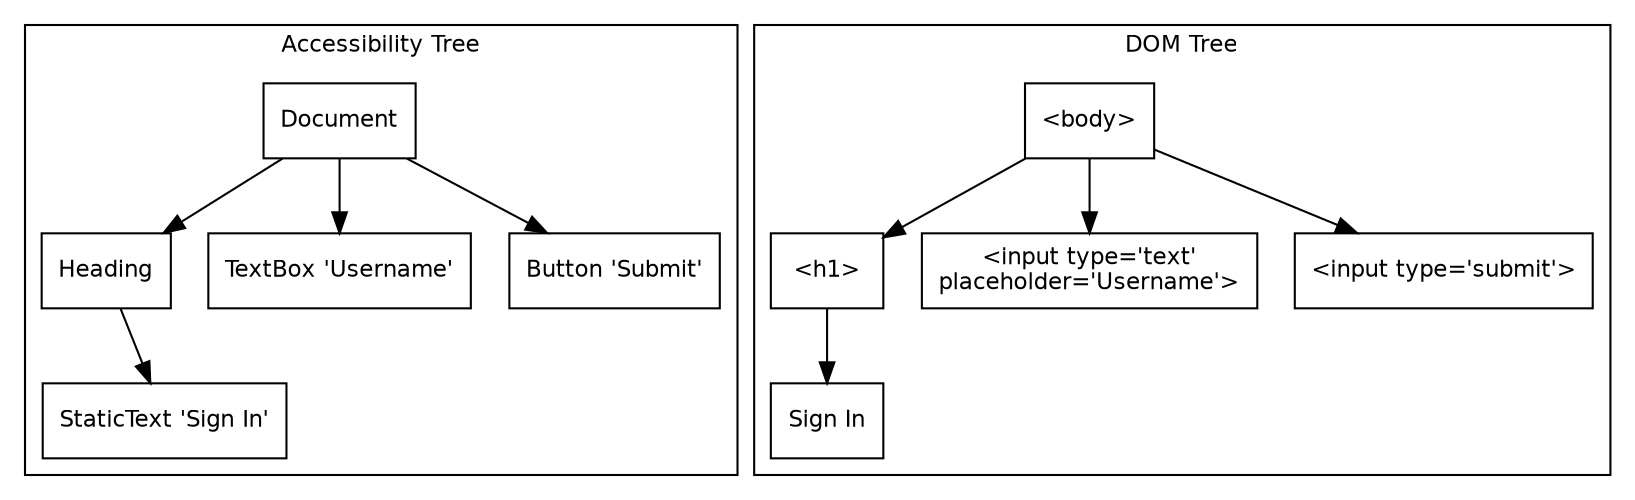 digraph graphname {
    graph [fontname = "helvetica", fontsize=11];
    node [shape="box", fontname = "helvetica", fontsize=11];

    subgraph cluster_ax_tree {
        label = "Accessibility Tree";
		
        a [label="Document"];
        a -> b;
        b [label="Heading"];
	b -> c;
	c [label="StaticText 'Sign In'"];
	a -> d;
	d [label="TextBox 'Username'"];
	a -> e;
	e [label="Button 'Submit'"];
    }

    subgraph cluster_ui_tree {
        label = "DOM Tree";

        A [label="<body>"];
        A -> B;
        B [label="<h1>"];
	B -> C;
        C [label="Sign In"];
	A -> D;
        D [label="<input type='text'\nplaceholder='Username'>"];
	A -> E;
        E [label="<input type='submit'>"];
	
    }
}
